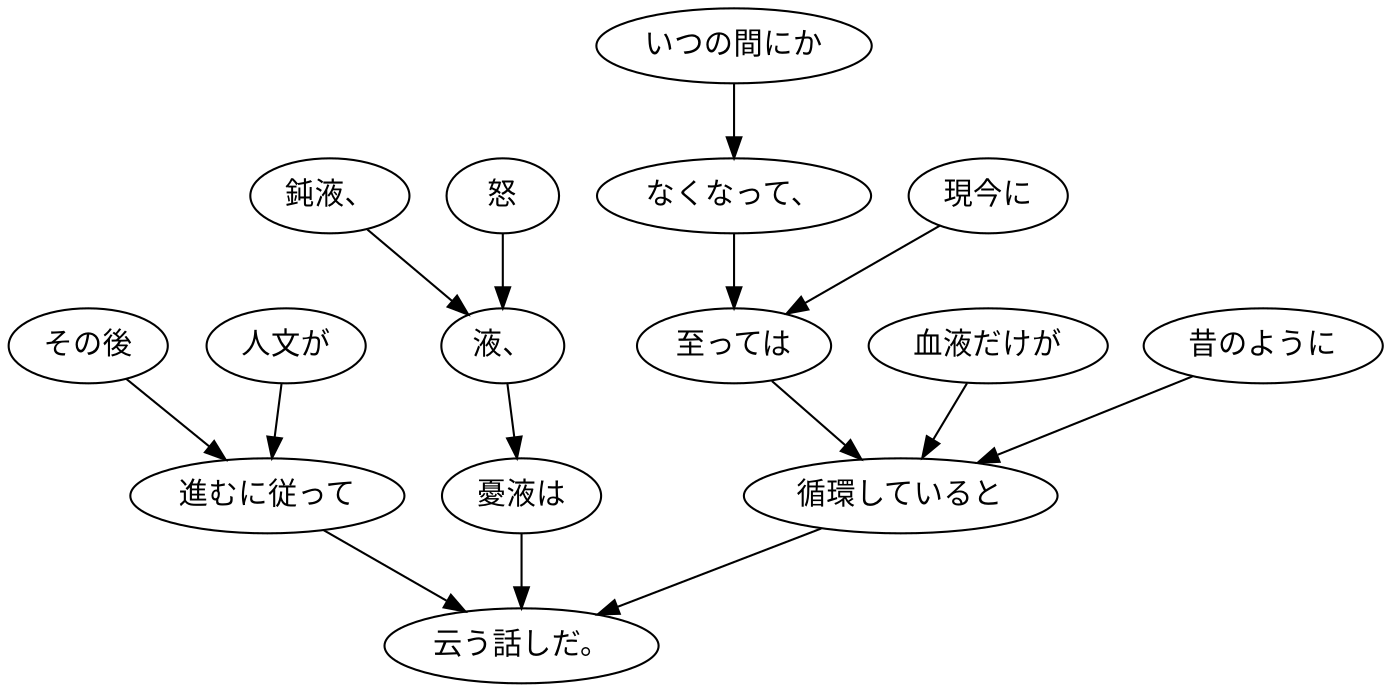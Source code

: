 digraph graph4857 {
	node0 [label="その後"];
	node1 [label="人文が"];
	node2 [label="進むに従って"];
	node3 [label="鈍液、"];
	node4 [label="怒"];
	node5 [label="液、"];
	node6 [label="憂液は"];
	node7 [label="いつの間にか"];
	node8 [label="なくなって、"];
	node9 [label="現今に"];
	node10 [label="至っては"];
	node11 [label="血液だけが"];
	node12 [label="昔のように"];
	node13 [label="循環していると"];
	node14 [label="云う話しだ。"];
	node0 -> node2;
	node1 -> node2;
	node2 -> node14;
	node3 -> node5;
	node4 -> node5;
	node5 -> node6;
	node6 -> node14;
	node7 -> node8;
	node8 -> node10;
	node9 -> node10;
	node10 -> node13;
	node11 -> node13;
	node12 -> node13;
	node13 -> node14;
}
